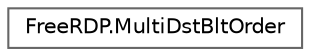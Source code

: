 digraph "Graphical Class Hierarchy"
{
 // LATEX_PDF_SIZE
  bgcolor="transparent";
  edge [fontname=Helvetica,fontsize=10,labelfontname=Helvetica,labelfontsize=10];
  node [fontname=Helvetica,fontsize=10,shape=box,height=0.2,width=0.4];
  rankdir="LR";
  Node0 [id="Node000000",label="FreeRDP.MultiDstBltOrder",height=0.2,width=0.4,color="grey40", fillcolor="white", style="filled",URL="$struct_free_r_d_p_1_1_multi_dst_blt_order.html",tooltip=" "];
}
